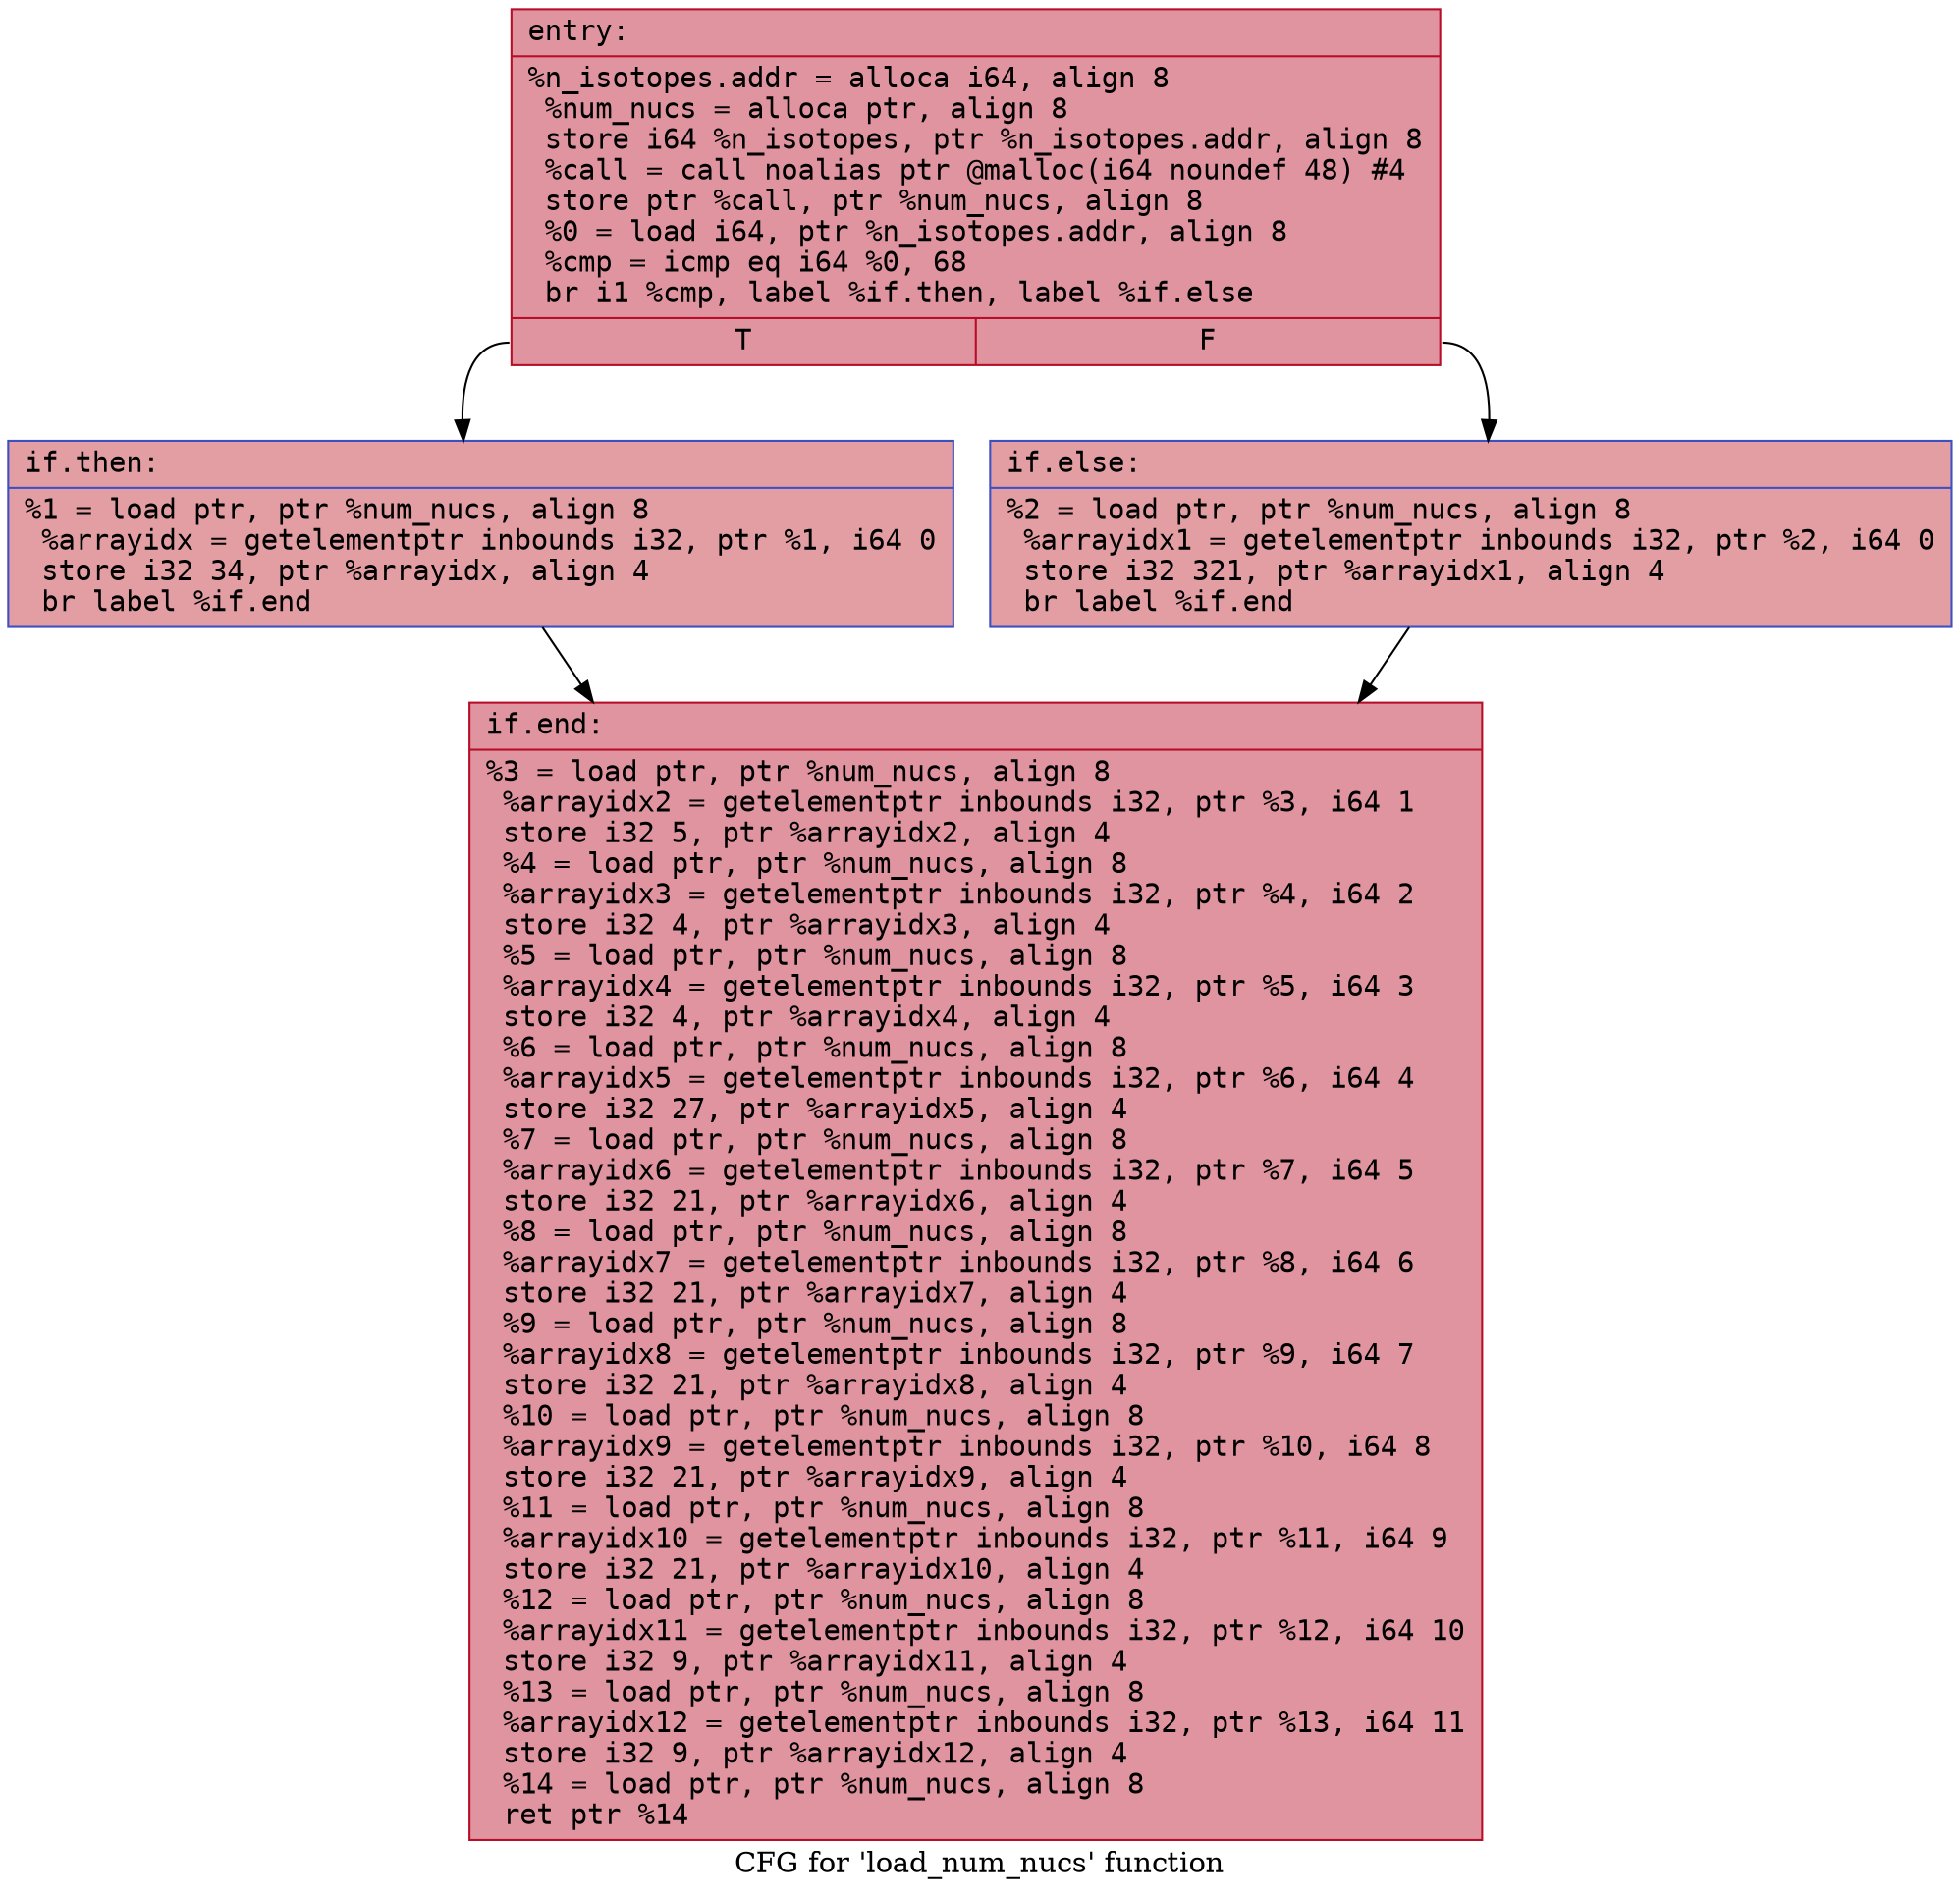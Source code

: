 digraph "CFG for 'load_num_nucs' function" {
	label="CFG for 'load_num_nucs' function";

	Node0x5622378f49e0 [shape=record,color="#b70d28ff", style=filled, fillcolor="#b70d2870" fontname="Courier",label="{entry:\l|  %n_isotopes.addr = alloca i64, align 8\l  %num_nucs = alloca ptr, align 8\l  store i64 %n_isotopes, ptr %n_isotopes.addr, align 8\l  %call = call noalias ptr @malloc(i64 noundef 48) #4\l  store ptr %call, ptr %num_nucs, align 8\l  %0 = load i64, ptr %n_isotopes.addr, align 8\l  %cmp = icmp eq i64 %0, 68\l  br i1 %cmp, label %if.then, label %if.else\l|{<s0>T|<s1>F}}"];
	Node0x5622378f49e0:s0 -> Node0x5622378fad10[tooltip="entry -> if.then\nProbability 50.00%" ];
	Node0x5622378f49e0:s1 -> Node0x5622378fade0[tooltip="entry -> if.else\nProbability 50.00%" ];
	Node0x5622378fad10 [shape=record,color="#3d50c3ff", style=filled, fillcolor="#be242e70" fontname="Courier",label="{if.then:\l|  %1 = load ptr, ptr %num_nucs, align 8\l  %arrayidx = getelementptr inbounds i32, ptr %1, i64 0\l  store i32 34, ptr %arrayidx, align 4\l  br label %if.end\l}"];
	Node0x5622378fad10 -> Node0x5622378fb180[tooltip="if.then -> if.end\nProbability 100.00%" ];
	Node0x5622378fade0 [shape=record,color="#3d50c3ff", style=filled, fillcolor="#be242e70" fontname="Courier",label="{if.else:\l|  %2 = load ptr, ptr %num_nucs, align 8\l  %arrayidx1 = getelementptr inbounds i32, ptr %2, i64 0\l  store i32 321, ptr %arrayidx1, align 4\l  br label %if.end\l}"];
	Node0x5622378fade0 -> Node0x5622378fb180[tooltip="if.else -> if.end\nProbability 100.00%" ];
	Node0x5622378fb180 [shape=record,color="#b70d28ff", style=filled, fillcolor="#b70d2870" fontname="Courier",label="{if.end:\l|  %3 = load ptr, ptr %num_nucs, align 8\l  %arrayidx2 = getelementptr inbounds i32, ptr %3, i64 1\l  store i32 5, ptr %arrayidx2, align 4\l  %4 = load ptr, ptr %num_nucs, align 8\l  %arrayidx3 = getelementptr inbounds i32, ptr %4, i64 2\l  store i32 4, ptr %arrayidx3, align 4\l  %5 = load ptr, ptr %num_nucs, align 8\l  %arrayidx4 = getelementptr inbounds i32, ptr %5, i64 3\l  store i32 4, ptr %arrayidx4, align 4\l  %6 = load ptr, ptr %num_nucs, align 8\l  %arrayidx5 = getelementptr inbounds i32, ptr %6, i64 4\l  store i32 27, ptr %arrayidx5, align 4\l  %7 = load ptr, ptr %num_nucs, align 8\l  %arrayidx6 = getelementptr inbounds i32, ptr %7, i64 5\l  store i32 21, ptr %arrayidx6, align 4\l  %8 = load ptr, ptr %num_nucs, align 8\l  %arrayidx7 = getelementptr inbounds i32, ptr %8, i64 6\l  store i32 21, ptr %arrayidx7, align 4\l  %9 = load ptr, ptr %num_nucs, align 8\l  %arrayidx8 = getelementptr inbounds i32, ptr %9, i64 7\l  store i32 21, ptr %arrayidx8, align 4\l  %10 = load ptr, ptr %num_nucs, align 8\l  %arrayidx9 = getelementptr inbounds i32, ptr %10, i64 8\l  store i32 21, ptr %arrayidx9, align 4\l  %11 = load ptr, ptr %num_nucs, align 8\l  %arrayidx10 = getelementptr inbounds i32, ptr %11, i64 9\l  store i32 21, ptr %arrayidx10, align 4\l  %12 = load ptr, ptr %num_nucs, align 8\l  %arrayidx11 = getelementptr inbounds i32, ptr %12, i64 10\l  store i32 9, ptr %arrayidx11, align 4\l  %13 = load ptr, ptr %num_nucs, align 8\l  %arrayidx12 = getelementptr inbounds i32, ptr %13, i64 11\l  store i32 9, ptr %arrayidx12, align 4\l  %14 = load ptr, ptr %num_nucs, align 8\l  ret ptr %14\l}"];
}
